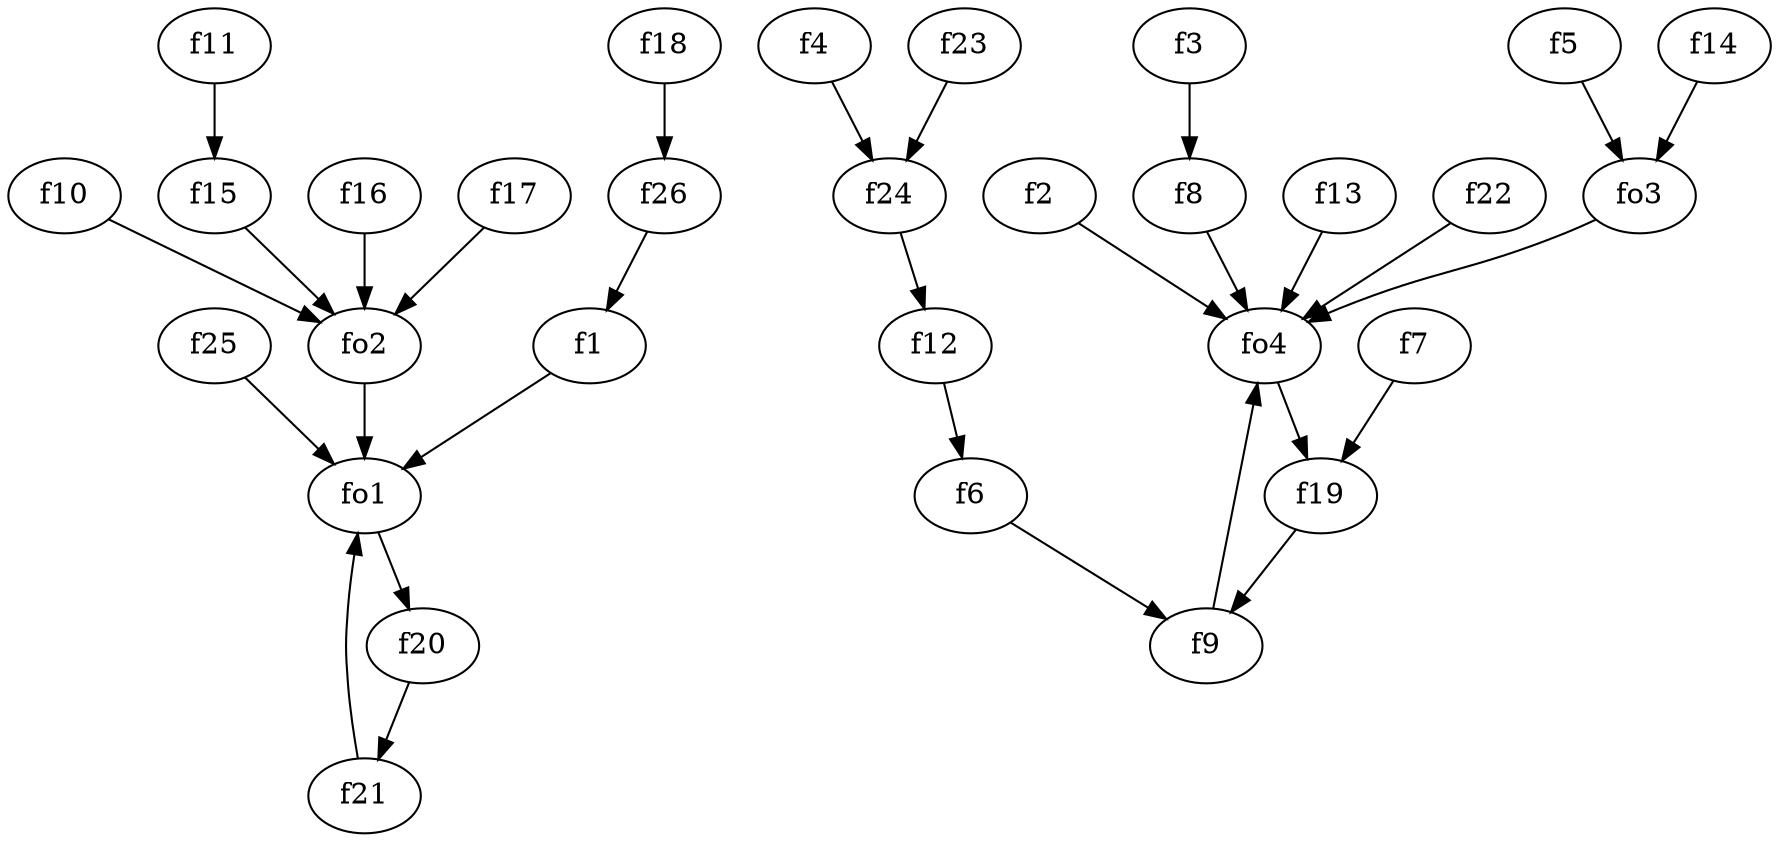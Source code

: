 strict digraph  {
f1;
f2;
f3;
f4;
f5;
f6;
f7;
f8;
f9;
f10;
f11;
f12;
f13;
f14;
f15;
f16;
f17;
f18;
f19;
f20;
f21;
f22;
f23;
f24;
f25;
f26;
fo1;
fo2;
fo3;
fo4;
f1 -> fo1  [weight=2];
f2 -> fo4  [weight=2];
f3 -> f8  [weight=2];
f4 -> f24  [weight=2];
f5 -> fo3  [weight=2];
f6 -> f9  [weight=2];
f7 -> f19  [weight=2];
f8 -> fo4  [weight=2];
f9 -> fo4  [weight=2];
f10 -> fo2  [weight=2];
f11 -> f15  [weight=2];
f12 -> f6  [weight=2];
f13 -> fo4  [weight=2];
f14 -> fo3  [weight=2];
f15 -> fo2  [weight=2];
f16 -> fo2  [weight=2];
f17 -> fo2  [weight=2];
f18 -> f26  [weight=2];
f19 -> f9  [weight=2];
f20 -> f21  [weight=2];
f21 -> fo1  [weight=2];
f22 -> fo4  [weight=2];
f23 -> f24  [weight=2];
f24 -> f12  [weight=2];
f25 -> fo1  [weight=2];
f26 -> f1  [weight=2];
fo1 -> f20  [weight=2];
fo2 -> fo1  [weight=2];
fo3 -> fo4  [weight=2];
fo4 -> f19  [weight=2];
}
